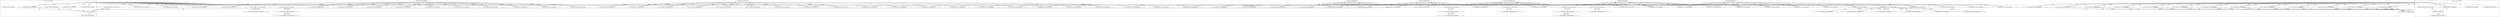 digraph G {
	"10.1.80.1:49392#ServerID_OuterContainerID"->"1_fwatchdog#ServerID_54974bb99f-cjbgq"[ label="GET" ];
	"1_fwatchdog#ServerID_54974bb99f-cjbgq"->"10.1.80.1:49392#ServerID_OuterContainerID"[ label="RESPONSE" ];
	"10.1.80.1:57384#ServerID_OuterContainerID"->"1_fwatchdog#ServerID_7d87d9945d-dl2ff"[ label="GET" ];
	"1_fwatchdog#ServerID_c7c75f9bc-557t6"->"10.1.80.1:42308#ServerID_OuterContainerID"[ label="RESPONSE" ];
	"10.1.80.1:49390#ServerID_OuterContainerID"->"1_fwatchdog#ServerID_54974bb99f-cjbgq"[ label="GET" ];
	"1_fwatchdog#ServerID_54974bb99f-cjbgq"->"10.1.80.1:49390#ServerID_OuterContainerID"[ label="RESPONSE" ];
	"1_fwatchdog#ServerID_7d87d9945d-dl2ff"->"10.1.80.1:57386#ServerID_OuterContainerID"[ label="RESPONSE" ];
	"1_fwatchdog#ServerID_7d87d9945d-dl2ff"->"10.1.80.1:57384#ServerID_OuterContainerID"[ label="RESPONSE" ];
	"10.1.80.1:57386#ServerID_OuterContainerID"->"1_fwatchdog#ServerID_7d87d9945d-dl2ff"[ label="GET" ];
	"10.1.80.1:42308#ServerID_OuterContainerID"->"1_fwatchdog#ServerID_c7c75f9bc-557t6"[ label="GET" ];
	"10.1.80.1:42310#ServerID_OuterContainerID"->"1_fwatchdog#ServerID_c7c75f9bc-557t6"[ label="GET" ];
	"1_fwatchdog#ServerID_c7c75f9bc-557t6"->"10.1.80.1:42310#ServerID_OuterContainerID"[ label="RESPONSE" ];
	"10.1.80.1:58274#ServerID_OuterContainerID"->"1_fwatchdog#ServerID_5fff9df6cf-4xmj9"[ label="GET" ];
	"1_fwatchdog#ServerID_5fff9df6cf-4xmj9"->"10.1.80.1:58274#ServerID_OuterContainerID"[ label="RESPONSE" ];
	"10.1.80.1:58276#ServerID_OuterContainerID"->"1_fwatchdog#ServerID_5fff9df6cf-4xmj9"[ label="GET" ];
	"1_fwatchdog#ServerID_5fff9df6cf-4xmj9"->"10.1.80.1:58276#ServerID_OuterContainerID"[ label="RESPONSE" ];
	"10.1.80.1:40510#ServerID_OuterContainerID"->"1_fwatchdog#ServerID_68977fd5c9-qtcgc"[ label="GET" ];
	"10.1.80.1:40511#ServerID_OuterContainerID"->"1_fwatchdog#ServerID_68977fd5c9-qtcgc"[ label="GET" ];
	"1_fwatchdog#ServerID_68977fd5c9-qtcgc"->"10.1.80.1:40510#ServerID_OuterContainerID"[ label="RESPONSE" ];
	"1_fwatchdog#ServerID_68977fd5c9-qtcgc"->"10.1.80.1:40511#ServerID_OuterContainerID"[ label="RESPONSE" ];
	"10.1.80.1:40852#ServerID_OuterContainerID"->"1_fwatchdog#ServerID_866797f645-wb664"[ label="GET" ];
	"1_fwatchdog#ServerID_866797f645-wb664"->"10.1.80.1:40852#ServerID_OuterContainerID"[ label="RESPONSE" ];
	"10.1.80.1:40850#ServerID_OuterContainerID"->"1_fwatchdog#ServerID_866797f645-wb664"[ label="GET" ];
	"1_fwatchdog#ServerID_866797f645-wb664"->"10.1.80.1:40850#ServerID_OuterContainerID"[ label="RESPONSE" ];
	"10.1.80.1:57420#ServerID_OuterContainerID"->"1_fwatchdog#ServerID_7d87d9945d-dl2ff"[ label="GET" ];
	"10.1.80.1:57418#ServerID_OuterContainerID"->"1_fwatchdog#ServerID_7d87d9945d-dl2ff"[ label="GET" ];
	"1_fwatchdog#ServerID_7d87d9945d-dl2ff"->"10.1.80.1:57420#ServerID_OuterContainerID"[ label="RESPONSE" ];
	"1_fwatchdog#ServerID_7d87d9945d-dl2ff"->"10.1.80.1:57418#ServerID_OuterContainerID"[ label="RESPONSE" ];
	"10.1.80.1:49424#ServerID_OuterContainerID"->"1_fwatchdog#ServerID_54974bb99f-cjbgq"[ label="GET" ];
	"1_fwatchdog#ServerID_54974bb99f-cjbgq"->"10.1.80.1:49424#ServerID_OuterContainerID"[ label="RESPONSE" ];
	"10.1.80.1:49426#ServerID_OuterContainerID"->"1_fwatchdog#ServerID_54974bb99f-cjbgq"[ label="GET" ];
	"1_fwatchdog#ServerID_54974bb99f-cjbgq"->"10.1.80.1:49426#ServerID_OuterContainerID"[ label="RESPONSE" ];
	"10.1.80.1:42344#ServerID_OuterContainerID"->"1_fwatchdog#ServerID_c7c75f9bc-557t6"[ label="GET" ];
	"1_fwatchdog#ServerID_c7c75f9bc-557t6"->"10.1.80.1:42344#ServerID_OuterContainerID"[ label="RESPONSE" ];
	"10.1.80.1:42342#ServerID_OuterContainerID"->"1_fwatchdog#ServerID_c7c75f9bc-557t6"[ label="GET" ];
	"1_fwatchdog#ServerID_c7c75f9bc-557t6"->"10.1.80.1:42342#ServerID_OuterContainerID"[ label="RESPONSE" ];
	"10.1.80.1:58308#ServerID_OuterContainerID"->"1_fwatchdog#ServerID_5fff9df6cf-4xmj9"[ label="GET" ];
	"10.1.80.1:58310#ServerID_OuterContainerID"->"1_fwatchdog#ServerID_5fff9df6cf-4xmj9"[ label="GET" ];
	"1_fwatchdog#ServerID_5fff9df6cf-4xmj9"->"10.1.80.1:58310#ServerID_OuterContainerID"[ label="RESPONSE" ];
	"1_fwatchdog#ServerID_5fff9df6cf-4xmj9"->"10.1.80.1:58308#ServerID_OuterContainerID"[ label="RESPONSE" ];
	"10.1.80.44:45710#ServerID_OuterContainerID"->"1_fwatchdog#ServerID_866797f645-wb664"[ label="POST" ];
	"1_fwatchdog#ServerID_866797f645-wb664"->"gateway:8080#ServerID_OuterContainerID"[ label="POST" ];
	"1_fwatchdog#ServerID_866797f645-wb664"->"10.1.80.44:8080#ServerID_OuterContainerID"[ label="POST" ];
	"10.1.80.44:37242#ServerID_OuterContainerID"->"1_fwatchdog#ServerID_7d87d9945d-dl2ff"[ label="POST" ];
	"1_fwatchdog#ServerID_7d87d9945d-dl2ff"->"10.1.80.44:37242#ServerID_OuterContainerID"[ label="RESPONSE" ];
	"10.1.80.44:8080#ServerID_OuterContainerID"->"1_fwatchdog#ServerID_866797f645-wb664"[ label="RESPONSE" ];
	"gateway:8080#ServerID_OuterContainerID"->"1_fwatchdog#ServerID_866797f645-wb664"[ label="RESPONSE" ];
	"1_fwatchdog#ServerID_866797f645-wb664"->"10.1.80.44:45710#ServerID_OuterContainerID"[ label="RESPONSE" ];
	"10.1.80.1:40478#ServerID_OuterContainerID"->"1_fwatchdog#ServerID_d60b35b0ed2d"[ label="read" ];
	"1_fwatchdog#ServerID_d60b35b0ed2d"->"10.1.80.1:40478#ServerID_OuterContainerID"[ label="write" ];
	"10.1.80.1:40476#ServerID_OuterContainerID"->"1_fwatchdog#ServerID_d60b35b0ed2d"[ label="read" ];
	"1_fwatchdog#ServerID_d60b35b0ed2d"->"10.1.80.1:40476#ServerID_OuterContainerID"[ label="write" ];
	"10.1.80.1:40566#ServerID_OuterContainerID"->"1_fwatchdog#ServerID_68977fd5c9-qtcgc"[ label="GET" ];
	"1_fwatchdog#ServerID_68977fd5c9-qtcgc"->"10.1.80.1:40566#ServerID_OuterContainerID"[ label="RESPONSE" ];
	"10.1.80.1:40567#ServerID_OuterContainerID"->"1_fwatchdog#ServerID_68977fd5c9-qtcgc"[ label="GET" ];
	"1_fwatchdog#ServerID_68977fd5c9-qtcgc"->"10.1.80.1:40567#ServerID_OuterContainerID"[ label="RESPONSE" ];
	"10.1.80.1:40906#ServerID_OuterContainerID"->"1_fwatchdog#ServerID_866797f645-wb664"[ label="GET" ];
	"1_fwatchdog#ServerID_866797f645-wb664"->"10.1.80.1:40906#ServerID_OuterContainerID"[ label="RESPONSE" ];
	"10.1.80.1:40908#ServerID_OuterContainerID"->"1_fwatchdog#ServerID_866797f645-wb664"[ label="GET" ];
	"1_fwatchdog#ServerID_866797f645-wb664"->"10.1.80.1:40908#ServerID_OuterContainerID"[ label="RESPONSE" ];
	"10.1.80.1:57480#ServerID_OuterContainerID"->"1_fwatchdog#ServerID_7d87d9945d-dl2ff"[ label="GET" ];
	"10.1.80.1:49480#ServerID_OuterContainerID"->"1_fwatchdog#ServerID_54974bb99f-cjbgq"[ label="GET" ];
	"1_fwatchdog#ServerID_7d87d9945d-dl2ff"->"10.1.80.1:57480#ServerID_OuterContainerID"[ label="RESPONSE" ];
	"1_fwatchdog#ServerID_54974bb99f-cjbgq"->"10.1.80.1:49480#ServerID_OuterContainerID"[ label="RESPONSE" ];
	"10.1.80.1:57476#ServerID_OuterContainerID"->"1_fwatchdog#ServerID_7d87d9945d-dl2ff"[ label="GET" ];
	"10.1.80.1:49476#ServerID_OuterContainerID"->"1_fwatchdog#ServerID_54974bb99f-cjbgq"[ label="GET" ];
	"1_fwatchdog#ServerID_7d87d9945d-dl2ff"->"10.1.80.1:57476#ServerID_OuterContainerID"[ label="RESPONSE" ];
	"1_fwatchdog#ServerID_54974bb99f-cjbgq"->"10.1.80.1:49476#ServerID_OuterContainerID"[ label="RESPONSE" ];
	"10.1.80.1:42398#ServerID_OuterContainerID"->"1_fwatchdog#ServerID_c7c75f9bc-557t6"[ label="GET" ];
	"1_fwatchdog#ServerID_c7c75f9bc-557t6"->"10.1.80.1:42398#ServerID_OuterContainerID"[ label="RESPONSE" ];
	"10.1.80.1:42400#ServerID_OuterContainerID"->"1_fwatchdog#ServerID_c7c75f9bc-557t6"[ label="GET" ];
	"1_fwatchdog#ServerID_c7c75f9bc-557t6"->"10.1.80.1:42400#ServerID_OuterContainerID"[ label="RESPONSE" ];
	"10.1.80.1:58366#ServerID_OuterContainerID"->"1_fwatchdog#ServerID_5fff9df6cf-4xmj9"[ label="GET" ];
	"1_fwatchdog#ServerID_5fff9df6cf-4xmj9"->"10.1.80.1:58366#ServerID_OuterContainerID"[ label="RESPONSE" ];
	"10.1.80.1:58368#ServerID_OuterContainerID"->"1_fwatchdog#ServerID_5fff9df6cf-4xmj9"[ label="GET" ];
	"1_fwatchdog#ServerID_5fff9df6cf-4xmj9"->"10.1.80.1:58368#ServerID_OuterContainerID"[ label="RESPONSE" ];
	"10.1.80.1:40604#ServerID_OuterContainerID"->"1_fwatchdog#ServerID_68977fd5c9-qtcgc"[ label="GET" ];
	"1_fwatchdog#ServerID_68977fd5c9-qtcgc"->"10.1.80.1:40604#ServerID_OuterContainerID"[ label="RESPONSE" ];
	"10.1.80.1:40606#ServerID_OuterContainerID"->"1_fwatchdog#ServerID_68977fd5c9-qtcgc"[ label="GET" ];
	"1_fwatchdog#ServerID_68977fd5c9-qtcgc"->"10.1.80.1:40606#ServerID_OuterContainerID"[ label="RESPONSE" ];
	"10.1.80.1:40944#ServerID_OuterContainerID"->"1_fwatchdog#ServerID_866797f645-wb664"[ label="GET" ];
	"10.1.80.1:40946#ServerID_OuterContainerID"->"1_fwatchdog#ServerID_866797f645-wb664"[ label="GET" ];
	"1_fwatchdog#ServerID_866797f645-wb664"->"10.1.80.1:40944#ServerID_OuterContainerID"[ label="RESPONSE" ];
	"1_fwatchdog#ServerID_866797f645-wb664"->"10.1.80.1:40946#ServerID_OuterContainerID"[ label="RESPONSE" ];
	"10.1.80.1:57514#ServerID_OuterContainerID"->"1_fwatchdog#ServerID_7d87d9945d-dl2ff"[ label="GET" ];
	"1_fwatchdog#ServerID_7d87d9945d-dl2ff"->"10.1.80.1:57514#ServerID_OuterContainerID"[ label="RESPONSE" ];
	"10.1.80.1:57512#ServerID_OuterContainerID"->"1_fwatchdog#ServerID_7d87d9945d-dl2ff"[ label="GET" ];
	"1_fwatchdog#ServerID_7d87d9945d-dl2ff"->"10.1.80.1:57512#ServerID_OuterContainerID"[ label="RESPONSE" ];
	"10.1.80.1:49520#ServerID_OuterContainerID"->"1_fwatchdog#ServerID_54974bb99f-cjbgq"[ label="GET" ];
	"1_fwatchdog#ServerID_54974bb99f-cjbgq"->"10.1.80.1:49520#ServerID_OuterContainerID"[ label="RESPONSE" ];
	"10.1.80.1:49518#ServerID_OuterContainerID"->"1_fwatchdog#ServerID_54974bb99f-cjbgq"[ label="GET" ];
	"1_fwatchdog#ServerID_54974bb99f-cjbgq"->"10.1.80.1:49518#ServerID_OuterContainerID"[ label="RESPONSE" ];
	"10.1.80.1:42436#ServerID_OuterContainerID"->"1_fwatchdog#ServerID_c7c75f9bc-557t6"[ label="GET" ];
	"1_fwatchdog#ServerID_c7c75f9bc-557t6"->"10.1.80.1:42436#ServerID_OuterContainerID"[ label="RESPONSE" ];
	"10.1.80.1:42438#ServerID_OuterContainerID"->"1_fwatchdog#ServerID_c7c75f9bc-557t6"[ label="GET" ];
	"1_fwatchdog#ServerID_c7c75f9bc-557t6"->"10.1.80.1:42438#ServerID_OuterContainerID"[ label="RESPONSE" ];
	"10.1.80.1:58403#ServerID_OuterContainerID"->"1_fwatchdog#ServerID_5fff9df6cf-4xmj9"[ label="GET" ];
	"1_fwatchdog#ServerID_5fff9df6cf-4xmj9"->"10.1.80.1:58403#ServerID_OuterContainerID"[ label="RESPONSE" ];
	"10.1.80.1:58402#ServerID_OuterContainerID"->"1_fwatchdog#ServerID_5fff9df6cf-4xmj9"[ label="GET" ];
	"1_fwatchdog#ServerID_5fff9df6cf-4xmj9"->"10.1.80.1:58402#ServerID_OuterContainerID"[ label="RESPONSE" ];
	"10.1.80.1:40634#ServerID_OuterContainerID"->"1_fwatchdog#ServerID_68977fd5c9-qtcgc"[ label="GET" ];
	"1_fwatchdog#ServerID_68977fd5c9-qtcgc"->"10.1.80.1:40634#ServerID_OuterContainerID"[ label="RESPONSE" ];
	"10.1.80.1:40635#ServerID_OuterContainerID"->"1_fwatchdog#ServerID_68977fd5c9-qtcgc"[ label="GET" ];
	"1_fwatchdog#ServerID_68977fd5c9-qtcgc"->"10.1.80.1:40635#ServerID_OuterContainerID"[ label="RESPONSE" ];
	"10.1.80.1:40974#ServerID_OuterContainerID"->"1_fwatchdog#ServerID_866797f645-wb664"[ label="GET" ];
	"1_fwatchdog#ServerID_866797f645-wb664"->"10.1.80.1:40974#ServerID_OuterContainerID"[ label="RESPONSE" ];
	"10.1.80.1:40976#ServerID_OuterContainerID"->"1_fwatchdog#ServerID_866797f645-wb664"[ label="GET" ];
	"1_fwatchdog#ServerID_866797f645-wb664"->"10.1.80.1:40976#ServerID_OuterContainerID"[ label="RESPONSE" ];
	"10.1.80.1:49546#ServerID_OuterContainerID"->"1_fwatchdog#ServerID_54974bb99f-cjbgq"[ label="GET" ];
	"10.1.80.1:49544#ServerID_OuterContainerID"->"1_fwatchdog#ServerID_54974bb99f-cjbgq"[ label="GET" ];
	"10.1.80.1:57546#ServerID_OuterContainerID"->"1_fwatchdog#ServerID_7d87d9945d-dl2ff"[ label="GET" ];
	"1_fwatchdog#ServerID_7d87d9945d-dl2ff"->"10.1.80.1:57546#ServerID_OuterContainerID"[ label="RESPONSE" ];
	"10.1.80.1:57548#ServerID_OuterContainerID"->"1_fwatchdog#ServerID_7d87d9945d-dl2ff"[ label="GET" ];
	"1_fwatchdog#ServerID_54974bb99f-cjbgq"->"10.1.80.1:49546#ServerID_OuterContainerID"[ label="RESPONSE" ];
	"1_fwatchdog#ServerID_7d87d9945d-dl2ff"->"10.1.80.1:57548#ServerID_OuterContainerID"[ label="RESPONSE" ];
	"1_fwatchdog#ServerID_54974bb99f-cjbgq"->"10.1.80.1:49544#ServerID_OuterContainerID"[ label="RESPONSE" ];
	"10.1.80.1:42468#ServerID_OuterContainerID"->"1_fwatchdog#ServerID_c7c75f9bc-557t6"[ label="GET" ];
	"1_fwatchdog#ServerID_c7c75f9bc-557t6"->"10.1.80.1:42468#ServerID_OuterContainerID"[ label="RESPONSE" ];
	"10.1.80.1:42466#ServerID_OuterContainerID"->"1_fwatchdog#ServerID_c7c75f9bc-557t6"[ label="GET" ];
	"1_fwatchdog#ServerID_c7c75f9bc-557t6"->"10.1.80.1:42466#ServerID_OuterContainerID"[ label="RESPONSE" ];
	"10.1.80.1:58440#ServerID_OuterContainerID"->"1_fwatchdog#ServerID_5fff9df6cf-4xmj9"[ label="GET" ];
	"10.1.80.1:58438#ServerID_OuterContainerID"->"1_fwatchdog#ServerID_5fff9df6cf-4xmj9"[ label="GET" ];
	"1_fwatchdog#ServerID_5fff9df6cf-4xmj9"->"10.1.80.1:58440#ServerID_OuterContainerID"[ label="RESPONSE" ];
	"1_fwatchdog#ServerID_5fff9df6cf-4xmj9"->"10.1.80.1:58438#ServerID_OuterContainerID"[ label="RESPONSE" ];
	"10.1.80.1:40676#ServerID_OuterContainerID"->"1_fwatchdog#ServerID_68977fd5c9-qtcgc"[ label="GET" ];
	"1_fwatchdog#ServerID_68977fd5c9-qtcgc"->"10.1.80.1:40676#ServerID_OuterContainerID"[ label="RESPONSE" ];
	"10.1.80.1:40678#ServerID_OuterContainerID"->"1_fwatchdog#ServerID_68977fd5c9-qtcgc"[ label="GET" ];
	"1_fwatchdog#ServerID_68977fd5c9-qtcgc"->"10.1.80.1:40678#ServerID_OuterContainerID"[ label="RESPONSE" ];
	"10.1.80.1:41018#ServerID_OuterContainerID"->"1_fwatchdog#ServerID_866797f645-wb664"[ label="GET" ];
	"10.1.80.1:41016#ServerID_OuterContainerID"->"1_fwatchdog#ServerID_866797f645-wb664"[ label="GET" ];
	"1_fwatchdog#ServerID_866797f645-wb664"->"10.1.80.1:41018#ServerID_OuterContainerID"[ label="RESPONSE" ];
	"1_fwatchdog#ServerID_866797f645-wb664"->"10.1.80.1:41016#ServerID_OuterContainerID"[ label="RESPONSE" ];
	"10.1.80.1:57586#ServerID_OuterContainerID"->"1_fwatchdog#ServerID_7d87d9945d-dl2ff"[ label="GET" ];
	"10.1.80.1:57584#ServerID_OuterContainerID"->"1_fwatchdog#ServerID_7d87d9945d-dl2ff"[ label="GET" ];
	"10.1.80.1:49592#ServerID_OuterContainerID"->"1_fwatchdog#ServerID_54974bb99f-cjbgq"[ label="GET" ];
	"10.1.80.1:49590#ServerID_OuterContainerID"->"1_fwatchdog#ServerID_54974bb99f-cjbgq"[ label="GET" ];
	"1_fwatchdog#ServerID_54974bb99f-cjbgq"->"10.1.80.1:49592#ServerID_OuterContainerID"[ label="RESPONSE" ];
	"1_fwatchdog#ServerID_54974bb99f-cjbgq"->"10.1.80.1:49590#ServerID_OuterContainerID"[ label="RESPONSE" ];
	"10.1.80.1:40818#ServerID_OuterContainerID"->"1_fwatchdog#ServerID_309ec2955ffa"[ label="read" ];
	"1_fwatchdog#ServerID_309ec2955ffa"->"10.1.80.1:40818#ServerID_OuterContainerID"[ label="write" ];
	"10.1.80.1:40816#ServerID_OuterContainerID"->"1_fwatchdog#ServerID_309ec2955ffa"[ label="read" ];
	"1_fwatchdog#ServerID_309ec2955ffa"->"10.1.80.1:40816#ServerID_OuterContainerID"[ label="write" ];
	"10.1.80.1:57386#ServerID_OuterContainerID"->"1_fwatchdog#ServerID_04eca90de97f"[ label="read" ];
	"1_fwatchdog#ServerID_04eca90de97f"->"10.1.80.1:57386#ServerID_OuterContainerID"[ label="write" ];
	"10.1.80.1:57384#ServerID_OuterContainerID"->"1_fwatchdog#ServerID_04eca90de97f"[ label="read" ];
	"1_fwatchdog#ServerID_04eca90de97f"->"10.1.80.1:57384#ServerID_OuterContainerID"[ label="write" ];
	"10.1.80.1:58274#ServerID_OuterContainerID"->"1_fwatchdog#ServerID_9d862e47111d"[ label="read" ];
	"1_fwatchdog#ServerID_9d862e47111d"->"10.1.80.1:58274#ServerID_OuterContainerID"[ label="write" ];
	"10.1.80.1:58276#ServerID_OuterContainerID"->"1_fwatchdog#ServerID_9d862e47111d"[ label="read" ];
	"1_fwatchdog#ServerID_9d862e47111d"->"10.1.80.1:58276#ServerID_OuterContainerID"[ label="write" ];
	"10.1.80.1:40511#ServerID_OuterContainerID"->"1_fwatchdog#ServerID_d60b35b0ed2d"[ label="read" ];
	"10.1.80.1:40510#ServerID_OuterContainerID"->"1_fwatchdog#ServerID_d60b35b0ed2d"[ label="read" ];
	"1_fwatchdog#ServerID_d60b35b0ed2d"->"10.1.80.1:40510#ServerID_OuterContainerID"[ label="write" ];
	"1_fwatchdog#ServerID_d60b35b0ed2d"->"10.1.80.1:40511#ServerID_OuterContainerID"[ label="write" ];
	"10.1.80.1:40850#ServerID_OuterContainerID"->"1_fwatchdog#ServerID_309ec2955ffa"[ label="read" ];
	"10.1.80.1:40852#ServerID_OuterContainerID"->"1_fwatchdog#ServerID_309ec2955ffa"[ label="read" ];
	"1_fwatchdog#ServerID_309ec2955ffa"->"10.1.80.1:40852#ServerID_OuterContainerID"[ label="write" ];
	"1_fwatchdog#ServerID_309ec2955ffa"->"10.1.80.1:40850#ServerID_OuterContainerID"[ label="write" ];
	"10.1.80.1:57420#ServerID_OuterContainerID"->"1_fwatchdog#ServerID_04eca90de97f"[ label="read" ];
	"1_fwatchdog#ServerID_04eca90de97f"->"10.1.80.1:57420#ServerID_OuterContainerID"[ label="write" ];
	"10.1.80.1:57418#ServerID_OuterContainerID"->"1_fwatchdog#ServerID_04eca90de97f"[ label="read" ];
	"1_fwatchdog#ServerID_04eca90de97f"->"10.1.80.1:57418#ServerID_OuterContainerID"[ label="write" ];
	"10.1.80.1:58310#ServerID_OuterContainerID"->"1_fwatchdog#ServerID_9d862e47111d"[ label="read" ];
	"1_fwatchdog#ServerID_9d862e47111d"->"10.1.80.1:58310#ServerID_OuterContainerID"[ label="write" ];
	"10.1.80.1:58308#ServerID_OuterContainerID"->"1_fwatchdog#ServerID_9d862e47111d"[ label="read" ];
	"1_fwatchdog#ServerID_9d862e47111d"->"10.1.80.1:58308#ServerID_OuterContainerID"[ label="write" ];
	"10.1.80.44:45710#ServerID_OuterContainerID"->"1_fwatchdog#ServerID_309ec2955ffa"[ label="read" ];
	"1_fwatchdog#ServerID_309ec2955ffa"->"pipe:[443592]#ServerID_309ec2955ffa"[ label="write" ];
	"1_fwatchdog#ServerID_309ec2955ffa"->"localhost:3000#ServerID_309ec2955ffa"[ label="connect" ];
	"localhost:3000#ServerID_309ec2955ffa"->"1_fwatchdog#ServerID_309ec2955ffa"[ label="read" ];
	"1_fwatchdog#ServerID_309ec2955ffa"->"localhost:3000#ServerID_309ec2955ffa"[ label="write" ];
	"localhost:3000#ServerID_309ec2955ffa"->"11_node#ServerID_309ec2955ffa"[ label="read" ];
	"11_node#ServerID_309ec2955ffa"->"pipe:[442137]#ServerID_309ec2955ffa"[ label="write" ];
	"/etc/hosts#ServerID_309ec2955ffa"->"11_node#ServerID_309ec2955ffa"[ label="read" ];
	"/etc/resolv.conf#ServerID_309ec2955ffa"->"11_node#ServerID_309ec2955ffa"[ label="read" ];
	"11_node#ServerID_309ec2955ffa"->"10.152.183.10:53#ServerID_OuterContainerID"[ label="sendto" ];
	"10.152.183.10:53#ServerID_OuterContainerID"->"11_node#ServerID_309ec2955ffa"[ label="recvfrom" ];
	"11_node#ServerID_309ec2955ffa"->"gateway:8080#ServerID_OuterContainerID"[ label="connect" ];
	"10.1.80.44:37242#ServerID_OuterContainerID"->"1_fwatchdog#ServerID_04eca90de97f"[ label="read" ];
	"localhost:3000#ServerID_04eca90de97f"->"1_fwatchdog#ServerID_04eca90de97f"[ label="read" ];
	"localhost:3000#ServerID_04eca90de97f"->"13_node#ServerID_04eca90de97f"[ label="read" ];
	"1_fwatchdog#ServerID_04eca90de97f"->"pipe:[445141]#ServerID_04eca90de97f"[ label="write" ];
	"1_fwatchdog#ServerID_04eca90de97f"->"localhost:3000#ServerID_04eca90de97f"[ label="connect" ];
	"1_fwatchdog#ServerID_04eca90de97f"->"localhost:3000#ServerID_04eca90de97f"[ label="write" ];
	"13_node#ServerID_04eca90de97f"->"pipe:[445197]#ServerID_04eca90de97f"[ label="write" ];
	"/home/app/credentials.txt#ServerID_04eca90de97f"->"13_node#ServerID_04eca90de97f"[ label="read" ];
	"1_fwatchdog#ServerID_04eca90de97f"->"pipe:[445142]#ServerID_04eca90de97f"[ label="write" ];
	"1_fwatchdog#ServerID_04eca90de97f"->"10.1.80.44:37242#ServerID_OuterContainerID"[ label="write" ];
	"1_fwatchdog#ServerID_309ec2955ffa"->"10.1.80.44:45710#ServerID_OuterContainerID"[ label="write" ];
	"gateway:8080#ServerID_OuterContainerID"->"11_node#ServerID_309ec2955ffa"[ label="read" ];
	"1_fwatchdog#ServerID_309ec2955ffa"->"pipe:[443593]#ServerID_309ec2955ffa"[ label="write" ];
	"10.1.80.1:40566#ServerID_OuterContainerID"->"1_fwatchdog#ServerID_d60b35b0ed2d"[ label="read" ];
	"10.1.80.1:40567#ServerID_OuterContainerID"->"1_fwatchdog#ServerID_d60b35b0ed2d"[ label="read" ];
	"1_fwatchdog#ServerID_d60b35b0ed2d"->"10.1.80.1:40566#ServerID_OuterContainerID"[ label="write" ];
	"10.1.80.1:40906#ServerID_OuterContainerID"->"1_fwatchdog#ServerID_309ec2955ffa"[ label="read" ];
	"1_fwatchdog#ServerID_d60b35b0ed2d"->"10.1.80.1:40567#ServerID_OuterContainerID"[ label="write" ];
	"1_fwatchdog#ServerID_309ec2955ffa"->"10.1.80.1:40906#ServerID_OuterContainerID"[ label="write" ];
	"10.1.80.1:40908#ServerID_OuterContainerID"->"1_fwatchdog#ServerID_309ec2955ffa"[ label="read" ];
	"1_fwatchdog#ServerID_309ec2955ffa"->"10.1.80.1:40908#ServerID_OuterContainerID"[ label="write" ];
	"10.1.80.1:57476#ServerID_OuterContainerID"->"1_fwatchdog#ServerID_04eca90de97f"[ label="read" ];
	"10.1.80.1:57480#ServerID_OuterContainerID"->"1_fwatchdog#ServerID_04eca90de97f"[ label="read" ];
	"1_fwatchdog#ServerID_04eca90de97f"->"10.1.80.1:57480#ServerID_OuterContainerID"[ label="write" ];
	"1_fwatchdog#ServerID_04eca90de97f"->"10.1.80.1:57476#ServerID_OuterContainerID"[ label="write" ];
	"10.1.80.1:58366#ServerID_OuterContainerID"->"1_fwatchdog#ServerID_9d862e47111d"[ label="read" ];
	"1_fwatchdog#ServerID_9d862e47111d"->"10.1.80.1:58366#ServerID_OuterContainerID"[ label="write" ];
	"10.1.80.1:58368#ServerID_OuterContainerID"->"1_fwatchdog#ServerID_9d862e47111d"[ label="read" ];
	"1_fwatchdog#ServerID_9d862e47111d"->"10.1.80.1:58368#ServerID_OuterContainerID"[ label="write" ];
	"10.1.80.1:40604#ServerID_OuterContainerID"->"1_fwatchdog#ServerID_d60b35b0ed2d"[ label="read" ];
	"10.1.80.1:40606#ServerID_OuterContainerID"->"1_fwatchdog#ServerID_d60b35b0ed2d"[ label="read" ];
	"1_fwatchdog#ServerID_d60b35b0ed2d"->"10.1.80.1:40604#ServerID_OuterContainerID"[ label="write" ];
	"1_fwatchdog#ServerID_d60b35b0ed2d"->"10.1.80.1:40606#ServerID_OuterContainerID"[ label="write" ];
	"10.1.80.1:40946#ServerID_OuterContainerID"->"1_fwatchdog#ServerID_309ec2955ffa"[ label="read" ];
	"10.1.80.1:40944#ServerID_OuterContainerID"->"1_fwatchdog#ServerID_309ec2955ffa"[ label="read" ];
	"1_fwatchdog#ServerID_309ec2955ffa"->"10.1.80.1:40944#ServerID_OuterContainerID"[ label="write" ];
	"1_fwatchdog#ServerID_309ec2955ffa"->"10.1.80.1:40946#ServerID_OuterContainerID"[ label="write" ];
	"10.1.80.1:57514#ServerID_OuterContainerID"->"1_fwatchdog#ServerID_04eca90de97f"[ label="read" ];
	"10.1.80.1:57512#ServerID_OuterContainerID"->"1_fwatchdog#ServerID_04eca90de97f"[ label="read" ];
	"1_fwatchdog#ServerID_04eca90de97f"->"10.1.80.1:57514#ServerID_OuterContainerID"[ label="write" ];
	"1_fwatchdog#ServerID_04eca90de97f"->"10.1.80.1:57512#ServerID_OuterContainerID"[ label="write" ];
	"10.1.80.1:58403#ServerID_OuterContainerID"->"1_fwatchdog#ServerID_9d862e47111d"[ label="read" ];
	"1_fwatchdog#ServerID_9d862e47111d"->"10.1.80.1:58403#ServerID_OuterContainerID"[ label="write" ];
	"10.1.80.1:58402#ServerID_OuterContainerID"->"1_fwatchdog#ServerID_9d862e47111d"[ label="read" ];
	"1_fwatchdog#ServerID_9d862e47111d"->"10.1.80.1:58402#ServerID_OuterContainerID"[ label="write" ];
	"10.1.80.1:40634#ServerID_OuterContainerID"->"1_fwatchdog#ServerID_d60b35b0ed2d"[ label="read" ];
	"10.1.80.1:40635#ServerID_OuterContainerID"->"1_fwatchdog#ServerID_d60b35b0ed2d"[ label="read" ];
	"1_fwatchdog#ServerID_d60b35b0ed2d"->"10.1.80.1:40634#ServerID_OuterContainerID"[ label="write" ];
	"1_fwatchdog#ServerID_d60b35b0ed2d"->"10.1.80.1:40635#ServerID_OuterContainerID"[ label="write" ];
	"10.1.80.1:40974#ServerID_OuterContainerID"->"1_fwatchdog#ServerID_309ec2955ffa"[ label="read" ];
	"1_fwatchdog#ServerID_309ec2955ffa"->"10.1.80.1:40974#ServerID_OuterContainerID"[ label="write" ];
	"10.1.80.1:40976#ServerID_OuterContainerID"->"1_fwatchdog#ServerID_309ec2955ffa"[ label="read" ];
	"1_fwatchdog#ServerID_309ec2955ffa"->"10.1.80.1:40976#ServerID_OuterContainerID"[ label="write" ];
	"10.1.80.1:57546#ServerID_OuterContainerID"->"1_fwatchdog#ServerID_04eca90de97f"[ label="read" ];
	"10.1.80.1:57548#ServerID_OuterContainerID"->"1_fwatchdog#ServerID_04eca90de97f"[ label="read" ];
	"1_fwatchdog#ServerID_04eca90de97f"->"10.1.80.1:57546#ServerID_OuterContainerID"[ label="write" ];
	"1_fwatchdog#ServerID_04eca90de97f"->"10.1.80.1:57548#ServerID_OuterContainerID"[ label="write" ];
	"10.1.80.1:58440#ServerID_OuterContainerID"->"1_fwatchdog#ServerID_9d862e47111d"[ label="read" ];
	"1_fwatchdog#ServerID_9d862e47111d"->"10.1.80.1:58440#ServerID_OuterContainerID"[ label="write" ];
	"10.1.80.1:58438#ServerID_OuterContainerID"->"1_fwatchdog#ServerID_9d862e47111d"[ label="read" ];
	"1_fwatchdog#ServerID_9d862e47111d"->"10.1.80.1:58438#ServerID_OuterContainerID"[ label="write" ];
	"10.1.80.1:40676#ServerID_OuterContainerID"->"1_fwatchdog#ServerID_d60b35b0ed2d"[ label="read" ];
	"1_fwatchdog#ServerID_d60b35b0ed2d"->"10.1.80.1:40676#ServerID_OuterContainerID"[ label="write" ];
	"10.1.80.1:40678#ServerID_OuterContainerID"->"1_fwatchdog#ServerID_d60b35b0ed2d"[ label="read" ];
	"1_fwatchdog#ServerID_d60b35b0ed2d"->"10.1.80.1:40678#ServerID_OuterContainerID"[ label="write" ];
	"10.1.80.1:41018#ServerID_OuterContainerID"->"1_fwatchdog#ServerID_309ec2955ffa"[ label="read" ];
	"1_fwatchdog#ServerID_309ec2955ffa"->"10.1.80.1:41018#ServerID_OuterContainerID"[ label="write" ];
	"10.1.80.1:41016#ServerID_OuterContainerID"->"1_fwatchdog#ServerID_309ec2955ffa"[ label="read" ];
	"1_fwatchdog#ServerID_309ec2955ffa"->"10.1.80.1:41016#ServerID_OuterContainerID"[ label="write" ];
	"10.1.80.1:57586#ServerID_OuterContainerID"->"1_fwatchdog#ServerID_04eca90de97f"[ label="read" ];
	"10.1.80.1:57584#ServerID_OuterContainerID"->"1_fwatchdog#ServerID_04eca90de97f"[ label="read" ];
	"1_fwatchdog#ServerID_04eca90de97f"->"10.1.80.1:57584#ServerID_OuterContainerID"[ label="write" ];
	"1_fwatchdog#ServerID_04eca90de97f"->"10.1.80.1:57586#ServerID_OuterContainerID"[ label="write" ];
	"10.1.80.1:51794#ServerID_OuterContainerID"->"10.1.80.44:8080#ServerID_OuterContainerID"[ label="GET" ];
	"10.1.80.44:8080#ServerID_OuterContainerID"->"10.1.80.1:51794#ServerID_OuterContainerID"[ label="RESPONSE" ];
	"10.1.80.1:49614#ServerID_OuterContainerID"->"10.1.80.45:8181#ServerID_OuterContainerID"[ label="GET" ];
	"10.1.80.45:8181#ServerID_OuterContainerID"->"10.1.80.1:49614#ServerID_OuterContainerID"[ label="RESPONSE" ];
	"10.1.80.1:34184#ServerID_OuterContainerID"->"10.1.80.49:9093#ServerID_OuterContainerID"[ label="GET" ];
	"10.1.80.49:9093#ServerID_OuterContainerID"->"10.1.80.1:34184#ServerID_OuterContainerID"[ label="RESPONSE" ];
	"10.1.80.59:48430#ServerID_OuterContainerID"->"10.1.80.44:8082#ServerID_OuterContainerID"[ label="GET" ];
	"10.1.80.44:8082#ServerID_OuterContainerID"->"10.1.80.59:48430#ServerID_OuterContainerID"[ label="RESPONSE" ];
	"10.1.80.1:28292#ServerID_OuterContainerID"->"10.1.80.44:8080#ServerID_OuterContainerID"[ label="POST" ];
	"10.1.80.44:8080#ServerID_OuterContainerID"->"10.1.80.1:28292#ServerID_OuterContainerID"[ label="RESPONSE" ];
	"10.1.80.44:8080#ServerID_OuterContainerID"->"10.0.88.125:31112#ServerID_OuterContainerID"[ label="RESPONSE" ];
	"10.1.80.1:51860#ServerID_OuterContainerID"->"10.1.80.44:8080#ServerID_OuterContainerID"[ label="GET" ];
	"10.1.80.44:8080#ServerID_OuterContainerID"->"10.1.80.1:51860#ServerID_OuterContainerID"[ label="RESPONSE" ];
	"10.1.80.1:43628#ServerID_OuterContainerID"->"10.1.80.56:8000#ServerID_OuterContainerID"[ label="GET" ];
	"10.1.80.56:8000#ServerID_OuterContainerID"->"10.1.80.1:43628#ServerID_OuterContainerID"[ label="RESPONSE" ];
	"10.1.80.1:50192#ServerID_OuterContainerID"->"10.1.80.56:8000#ServerID_OuterContainerID"[ label="GET" ];
	"10.1.80.56:8000#ServerID_OuterContainerID"->"10.1.80.1:50192#ServerID_OuterContainerID"[ label="RESPONSE" ];
	"10.1.80.1:51896#ServerID_OuterContainerID"->"10.1.80.44:8080#ServerID_OuterContainerID"[ label="GET" ];
	"10.1.80.44:8080#ServerID_OuterContainerID"->"10.1.80.1:51896#ServerID_OuterContainerID"[ label="RESPONSE" ];
	"10.1.80.1:56780#ServerID_OuterContainerID"->"10.1.80.59:9090#ServerID_OuterContainerID"[ label="GET" ];
	"10.1.80.59:9090#ServerID_OuterContainerID"->"10.1.80.1:56780#ServerID_OuterContainerID"[ label="RESPONSE" ];
	"10.1.80.1:47808#ServerID_OuterContainerID"->"10.1.80.45:8080#ServerID_OuterContainerID"[ label="GET" ];
	"10.1.80.45:8080#ServerID_OuterContainerID"->"10.1.80.1:47808#ServerID_OuterContainerID"[ label="RESPONSE" ];
	"10.1.80.1:51956#ServerID_OuterContainerID"->"10.1.80.44:8080#ServerID_OuterContainerID"[ label="GET" ];
	"10.1.80.1:56836#ServerID_OuterContainerID"->"10.1.80.59:9090#ServerID_OuterContainerID"[ label="GET" ];
	"10.1.80.59:9090#ServerID_OuterContainerID"->"10.1.80.1:56836#ServerID_OuterContainerID"[ label="RESPONSE" ];
	"10.1.80.44:8080#ServerID_OuterContainerID"->"10.1.80.1:51956#ServerID_OuterContainerID"[ label="RESPONSE" ];
	"10.1.80.1:34322#ServerID_OuterContainerID"->"10.1.80.49:9093#ServerID_OuterContainerID"[ label="GET" ];
	"10.1.80.49:9093#ServerID_OuterContainerID"->"10.1.80.1:34322#ServerID_OuterContainerID"[ label="RESPONSE" ];
	subgraph "clusterServerID_04eca90de97f" {
	label="clusterServerID_04eca90de97f";
	"/home/app/credentials.txt#ServerID_04eca90de97f" [ shape=ellipse ];
	"13_node#ServerID_04eca90de97f" [ shape=box ];
	"1_fwatchdog#ServerID_04eca90de97f" [ shape=box ];
	"localhost:3000#ServerID_04eca90de97f" [ shape=diamond ];
	"pipe:[445141]#ServerID_04eca90de97f" [ shape=ellipse ];
	"pipe:[445142]#ServerID_04eca90de97f" [ shape=ellipse ];
	"pipe:[445197]#ServerID_04eca90de97f" [ shape=ellipse ];

}
;
	subgraph "clusterServerID_309ec2955ffa" {
	label="clusterServerID_309ec2955ffa";
	"/etc/hosts#ServerID_309ec2955ffa" [ shape=ellipse ];
	"/etc/resolv.conf#ServerID_309ec2955ffa" [ shape=ellipse ];
	"11_node#ServerID_309ec2955ffa" [ shape=box ];
	"1_fwatchdog#ServerID_309ec2955ffa" [ shape=box ];
	"localhost:3000#ServerID_309ec2955ffa" [ shape=diamond ];
	"pipe:[442137]#ServerID_309ec2955ffa" [ shape=ellipse ];
	"pipe:[443592]#ServerID_309ec2955ffa" [ shape=ellipse ];
	"pipe:[443593]#ServerID_309ec2955ffa" [ shape=ellipse ];

}
;
	subgraph "clusterServerID_54974bb99f-cjbgq" {
	label="clusterServerID_54974bb99f-cjbgq";
	"1_fwatchdog#ServerID_54974bb99f-cjbgq" [ shape=box ];

}
;
	subgraph "clusterServerID_5fff9df6cf-4xmj9" {
	label="clusterServerID_5fff9df6cf-4xmj9";
	"1_fwatchdog#ServerID_5fff9df6cf-4xmj9" [ shape=box ];

}
;
	subgraph "clusterServerID_68977fd5c9-qtcgc" {
	label="clusterServerID_68977fd5c9-qtcgc";
	"1_fwatchdog#ServerID_68977fd5c9-qtcgc" [ shape=box ];

}
;
	subgraph "clusterServerID_7d87d9945d-dl2ff" {
	label="clusterServerID_7d87d9945d-dl2ff";
	"1_fwatchdog#ServerID_7d87d9945d-dl2ff" [ shape=box ];

}
;
	subgraph "clusterServerID_866797f645-wb664" {
	label="clusterServerID_866797f645-wb664";
	"1_fwatchdog#ServerID_866797f645-wb664" [ shape=box ];

}
;
	subgraph "clusterServerID_9d862e47111d" {
	label="clusterServerID_9d862e47111d";
	"1_fwatchdog#ServerID_9d862e47111d" [ shape=box ];

}
;
	subgraph "clusterServerID_OuterContainerID" {
	label="clusterServerID_OuterContainerID";
	"10.0.88.125:31112#ServerID_OuterContainerID" [ shape=diamond ];
	"10.1.80.1:28292#ServerID_OuterContainerID" [ shape=diamond ];
	"10.1.80.1:34184#ServerID_OuterContainerID" [ shape=diamond ];
	"10.1.80.1:34322#ServerID_OuterContainerID" [ shape=diamond ];
	"10.1.80.1:40476#ServerID_OuterContainerID" [ shape=diamond ];
	"10.1.80.1:40478#ServerID_OuterContainerID" [ shape=diamond ];
	"10.1.80.1:40510#ServerID_OuterContainerID" [ shape=diamond ];
	"10.1.80.1:40511#ServerID_OuterContainerID" [ shape=diamond ];
	"10.1.80.1:40566#ServerID_OuterContainerID" [ shape=diamond ];
	"10.1.80.1:40567#ServerID_OuterContainerID" [ shape=diamond ];
	"10.1.80.1:40604#ServerID_OuterContainerID" [ shape=diamond ];
	"10.1.80.1:40606#ServerID_OuterContainerID" [ shape=diamond ];
	"10.1.80.1:40634#ServerID_OuterContainerID" [ shape=diamond ];
	"10.1.80.1:40635#ServerID_OuterContainerID" [ shape=diamond ];
	"10.1.80.1:40676#ServerID_OuterContainerID" [ shape=diamond ];
	"10.1.80.1:40678#ServerID_OuterContainerID" [ shape=diamond ];
	"10.1.80.1:40816#ServerID_OuterContainerID" [ shape=diamond ];
	"10.1.80.1:40818#ServerID_OuterContainerID" [ shape=diamond ];
	"10.1.80.1:40850#ServerID_OuterContainerID" [ shape=diamond ];
	"10.1.80.1:40852#ServerID_OuterContainerID" [ shape=diamond ];
	"10.1.80.1:40906#ServerID_OuterContainerID" [ shape=diamond ];
	"10.1.80.1:40908#ServerID_OuterContainerID" [ shape=diamond ];
	"10.1.80.1:40944#ServerID_OuterContainerID" [ shape=diamond ];
	"10.1.80.1:40946#ServerID_OuterContainerID" [ shape=diamond ];
	"10.1.80.1:40974#ServerID_OuterContainerID" [ shape=diamond ];
	"10.1.80.1:40976#ServerID_OuterContainerID" [ shape=diamond ];
	"10.1.80.1:41016#ServerID_OuterContainerID" [ shape=diamond ];
	"10.1.80.1:41018#ServerID_OuterContainerID" [ shape=diamond ];
	"10.1.80.1:42308#ServerID_OuterContainerID" [ shape=diamond ];
	"10.1.80.1:42310#ServerID_OuterContainerID" [ shape=diamond ];
	"10.1.80.1:42342#ServerID_OuterContainerID" [ shape=diamond ];
	"10.1.80.1:42344#ServerID_OuterContainerID" [ shape=diamond ];
	"10.1.80.1:42398#ServerID_OuterContainerID" [ shape=diamond ];
	"10.1.80.1:42400#ServerID_OuterContainerID" [ shape=diamond ];
	"10.1.80.1:42436#ServerID_OuterContainerID" [ shape=diamond ];
	"10.1.80.1:42438#ServerID_OuterContainerID" [ shape=diamond ];
	"10.1.80.1:42466#ServerID_OuterContainerID" [ shape=diamond ];
	"10.1.80.1:42468#ServerID_OuterContainerID" [ shape=diamond ];
	"10.1.80.1:43628#ServerID_OuterContainerID" [ shape=diamond ];
	"10.1.80.1:47808#ServerID_OuterContainerID" [ shape=diamond ];
	"10.1.80.1:49390#ServerID_OuterContainerID" [ shape=diamond ];
	"10.1.80.1:49392#ServerID_OuterContainerID" [ shape=diamond ];
	"10.1.80.1:49424#ServerID_OuterContainerID" [ shape=diamond ];
	"10.1.80.1:49426#ServerID_OuterContainerID" [ shape=diamond ];
	"10.1.80.1:49476#ServerID_OuterContainerID" [ shape=diamond ];
	"10.1.80.1:49480#ServerID_OuterContainerID" [ shape=diamond ];
	"10.1.80.1:49518#ServerID_OuterContainerID" [ shape=diamond ];
	"10.1.80.1:49520#ServerID_OuterContainerID" [ shape=diamond ];
	"10.1.80.1:49544#ServerID_OuterContainerID" [ shape=diamond ];
	"10.1.80.1:49546#ServerID_OuterContainerID" [ shape=diamond ];
	"10.1.80.1:49590#ServerID_OuterContainerID" [ shape=diamond ];
	"10.1.80.1:49592#ServerID_OuterContainerID" [ shape=diamond ];
	"10.1.80.1:49614#ServerID_OuterContainerID" [ shape=diamond ];
	"10.1.80.1:50192#ServerID_OuterContainerID" [ shape=diamond ];
	"10.1.80.1:51794#ServerID_OuterContainerID" [ shape=diamond ];
	"10.1.80.1:51860#ServerID_OuterContainerID" [ shape=diamond ];
	"10.1.80.1:51896#ServerID_OuterContainerID" [ shape=diamond ];
	"10.1.80.1:51956#ServerID_OuterContainerID" [ shape=diamond ];
	"10.1.80.1:56780#ServerID_OuterContainerID" [ shape=diamond ];
	"10.1.80.1:56836#ServerID_OuterContainerID" [ shape=diamond ];
	"10.1.80.1:57384#ServerID_OuterContainerID" [ shape=diamond ];
	"10.1.80.1:57386#ServerID_OuterContainerID" [ shape=diamond ];
	"10.1.80.1:57418#ServerID_OuterContainerID" [ shape=diamond ];
	"10.1.80.1:57420#ServerID_OuterContainerID" [ shape=diamond ];
	"10.1.80.1:57476#ServerID_OuterContainerID" [ shape=diamond ];
	"10.1.80.1:57480#ServerID_OuterContainerID" [ shape=diamond ];
	"10.1.80.1:57512#ServerID_OuterContainerID" [ shape=diamond ];
	"10.1.80.1:57514#ServerID_OuterContainerID" [ shape=diamond ];
	"10.1.80.1:57546#ServerID_OuterContainerID" [ shape=diamond ];
	"10.1.80.1:57548#ServerID_OuterContainerID" [ shape=diamond ];
	"10.1.80.1:57584#ServerID_OuterContainerID" [ shape=diamond ];
	"10.1.80.1:57586#ServerID_OuterContainerID" [ shape=diamond ];
	"10.1.80.1:58274#ServerID_OuterContainerID" [ shape=diamond ];
	"10.1.80.1:58276#ServerID_OuterContainerID" [ shape=diamond ];
	"10.1.80.1:58308#ServerID_OuterContainerID" [ shape=diamond ];
	"10.1.80.1:58310#ServerID_OuterContainerID" [ shape=diamond ];
	"10.1.80.1:58366#ServerID_OuterContainerID" [ shape=diamond ];
	"10.1.80.1:58368#ServerID_OuterContainerID" [ shape=diamond ];
	"10.1.80.1:58402#ServerID_OuterContainerID" [ shape=diamond ];
	"10.1.80.1:58403#ServerID_OuterContainerID" [ shape=diamond ];
	"10.1.80.1:58438#ServerID_OuterContainerID" [ shape=diamond ];
	"10.1.80.1:58440#ServerID_OuterContainerID" [ shape=diamond ];
	"10.1.80.44:37242#ServerID_OuterContainerID" [ shape=diamond ];
	"10.1.80.44:45710#ServerID_OuterContainerID" [ shape=diamond ];
	"10.1.80.44:8080#ServerID_OuterContainerID" [ shape=diamond ];
	"10.1.80.44:8082#ServerID_OuterContainerID" [ shape=diamond ];
	"10.1.80.45:8080#ServerID_OuterContainerID" [ shape=diamond ];
	"10.1.80.45:8181#ServerID_OuterContainerID" [ shape=diamond ];
	"10.1.80.49:9093#ServerID_OuterContainerID" [ shape=diamond ];
	"10.1.80.56:8000#ServerID_OuterContainerID" [ shape=diamond ];
	"10.1.80.59:48430#ServerID_OuterContainerID" [ shape=diamond ];
	"10.1.80.59:9090#ServerID_OuterContainerID" [ shape=diamond ];
	"10.152.183.10:53#ServerID_OuterContainerID" [ shape=diamond ];
	"gateway:8080#ServerID_OuterContainerID" [ shape=diamond ];

}
;
	subgraph "clusterServerID_c7c75f9bc-557t6" {
	label="clusterServerID_c7c75f9bc-557t6";
	"1_fwatchdog#ServerID_c7c75f9bc-557t6" [ shape=box ];

}
;
	subgraph "clusterServerID_d60b35b0ed2d" {
	label="clusterServerID_d60b35b0ed2d";
	"1_fwatchdog#ServerID_d60b35b0ed2d" [ shape=box ];

}
;

}
